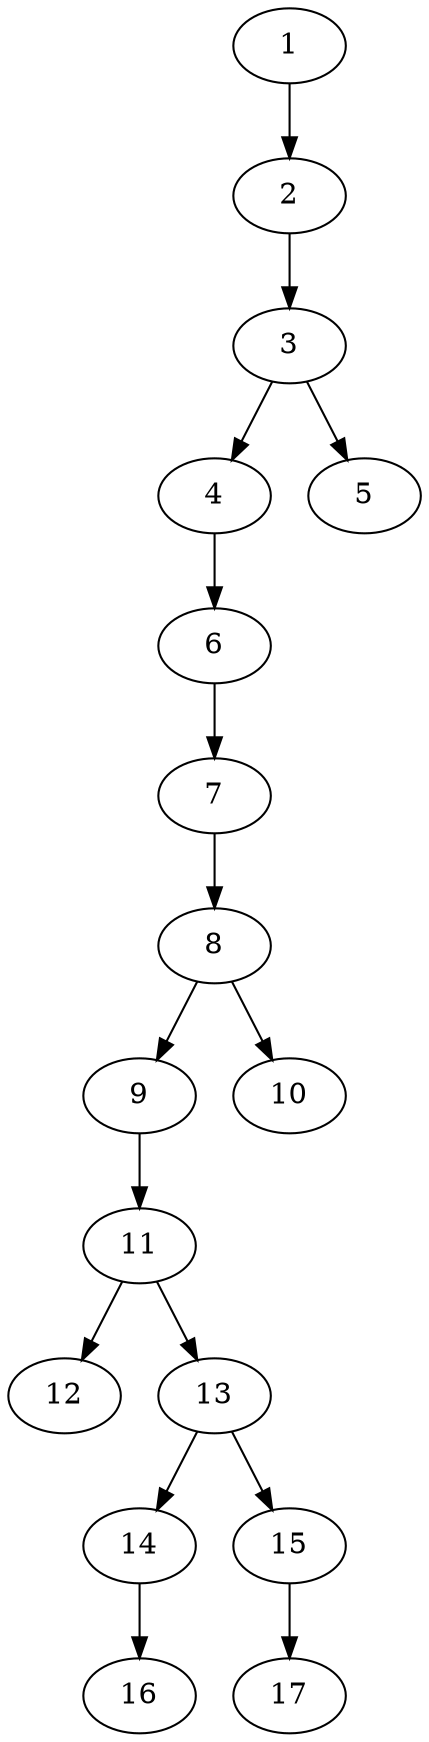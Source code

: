 // DAG (tier=1-easy, mode=compute, n=17, ccr=0.262, fat=0.387, density=0.207, regular=0.607, jump=0.007, mindata=262144, maxdata=2097152)
// DAG automatically generated by daggen at Sun Aug 24 16:33:32 2025
// /home/ermia/Project/Environments/daggen/bin/daggen --dot --ccr 0.262 --fat 0.387 --regular 0.607 --density 0.207 --jump 0.007 --mindata 262144 --maxdata 2097152 -n 17 
digraph G {
  1 [size="87753402290628", alpha="0.18", expect_size="43876701145314"]
  1 -> 2 [size ="3698503712768"]
  2 [size="162349310270141", alpha="0.08", expect_size="81174655135070"]
  2 -> 3 [size ="6525699489792"]
  3 [size="17015812910420860", alpha="0.19", expect_size="8507906455210430"]
  3 -> 4 [size ="24845723107328"]
  3 -> 5 [size ="24845723107328"]
  4 [size="539065258011356", alpha="0.03", expect_size="269532629005678"]
  4 -> 6 [size ="11365691424768"]
  5 [size="54125567023480216", alpha="0.01", expect_size="27062783511740108"]
  6 [size="3092509110187997", alpha="0.04", expect_size="1546254555093998"]
  6 -> 7 [size ="1837306478592"]
  7 [size="74003360251904000", alpha="0.07", expect_size="37001680125952000"]
  7 -> 8 [size ="1410125004800"]
  8 [size="22392898427668576", alpha="0.16", expect_size="11196449213834288"]
  8 -> 9 [size ="13636730880000"]
  8 -> 10 [size ="13636730880000"]
  9 [size="29674131667130500", alpha="0.04", expect_size="14837065833565250"]
  9 -> 11 [size ="27058428182528"]
  10 [size="2840314364861349888", alpha="0.09", expect_size="1420157182430674944"]
  11 [size="5549571089394494", alpha="0.01", expect_size="2774785544697247"]
  11 -> 12 [size ="11979141939200"]
  11 -> 13 [size ="11979141939200"]
  12 [size="513828398752691", alpha="0.14", expect_size="256914199376345"]
  13 [size="1255334429986716", alpha="0.00", expect_size="627667214993358"]
  13 -> 14 [size ="29146184941568"]
  13 -> 15 [size ="29146184941568"]
  14 [size="5256072149312047", alpha="0.07", expect_size="2628036074656023"]
  14 -> 16 [size ="4807083425792"]
  15 [size="897520258500689", alpha="0.14", expect_size="448760129250344"]
  15 -> 17 [size ="2063731785728"]
  16 [size="2971674196926529536", alpha="0.10", expect_size="1485837098463264768"]
  17 [size="782139457082958", alpha="0.14", expect_size="391069728541479"]
}
